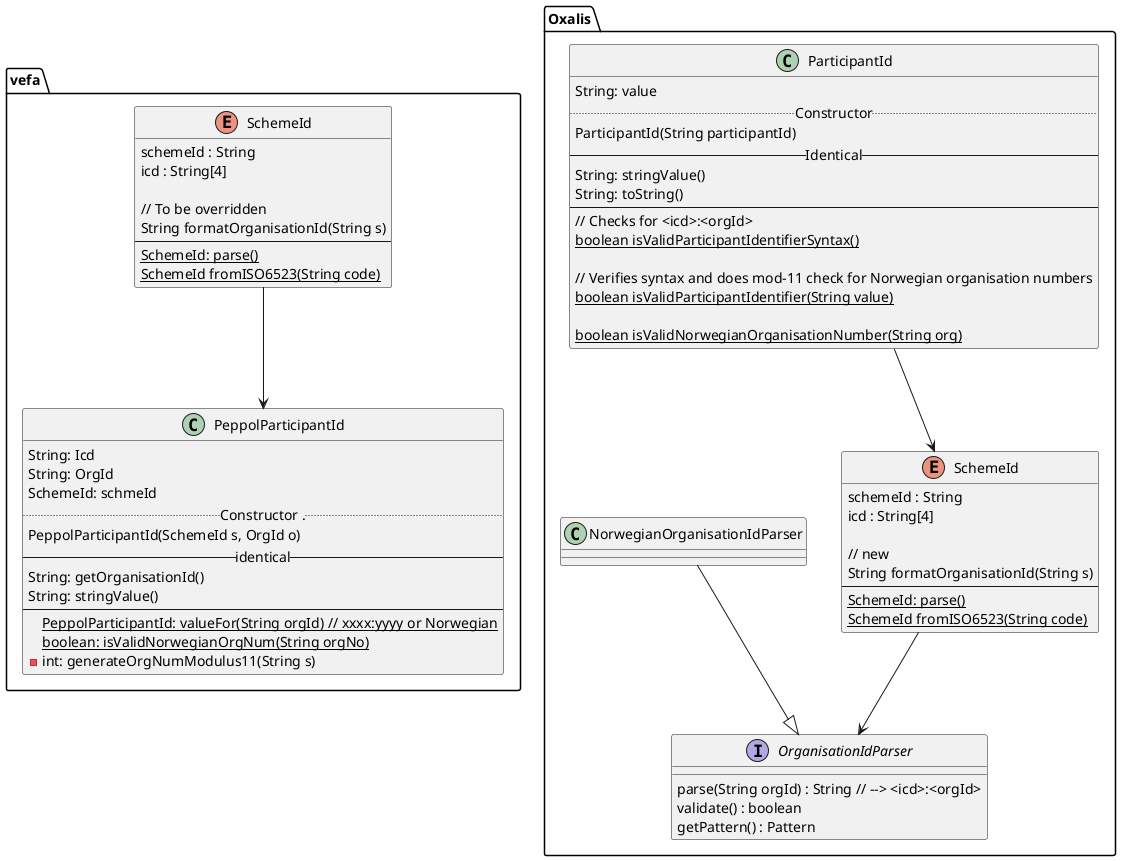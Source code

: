 @startuml

package vefa {
    enum SchemeId {
        schemeId : String
        icd : String[4]

        // To be overridden
        String formatOrganisationId(String s)
        --
        {static}SchemeId: parse()
        {static}SchemeId fromISO6523(String code)
    }

    class PeppolParticipantId {
        String: Icd
        String: OrgId
        SchemeId: schmeId
        .. Constructor ...
        PeppolParticipantId(SchemeId s, OrgId o)
        -- identical --
        String: getOrganisationId()
        String: stringValue()
        --
        {static}PeppolParticipantId: valueFor(String orgId) // xxxx:yyyy or Norwegian
        {static}boolean: isValidNorwegianOrgNum(String orgNo)
        -int: generateOrgNumModulus11(String s)
    }

    SchemeId --> PeppolParticipantId
}

package Oxalis {
    enum Oxalis.SchemeId {
        schemeId : String
        icd : String[4]

        // new
        String formatOrganisationId(String s)
        --
        {static}SchemeId: parse()
        {static}SchemeId fromISO6523(String code)
    }

    class ParticipantId {
        String: value
        .. Constructor ..
        ParticipantId(String participantId)
        -- Identical --
        String: stringValue()
        String: toString()
        --
        // Checks for <icd>:<orgId>
        {static} boolean isValidParticipantIdentifierSyntax()

        // Verifies syntax and does mod-11 check for Norwegian organisation numbers
        {static} boolean isValidParticipantIdentifier(String value)

        {static} boolean isValidNorwegianOrganisationNumber(String org)
    }

    interface OrganisationIdParser {
        parse(String orgId) : String // --> <icd>:<orgId>
        validate() : boolean
        getPattern() : Pattern
    }

    class NorwegianOrganisationIdParser {

    }

    ParticipantId --> Oxalis.SchemeId
    Oxalis.SchemeId --> OrganisationIdParser

    NorwegianOrganisationIdParser --|> OrganisationIdParser
}
@enduml